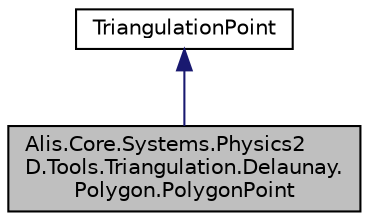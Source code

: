 digraph "Alis.Core.Systems.Physics2D.Tools.Triangulation.Delaunay.Polygon.PolygonPoint"
{
 // LATEX_PDF_SIZE
  edge [fontname="Helvetica",fontsize="10",labelfontname="Helvetica",labelfontsize="10"];
  node [fontname="Helvetica",fontsize="10",shape=record];
  Node1 [label="Alis.Core.Systems.Physics2\lD.Tools.Triangulation.Delaunay.\lPolygon.PolygonPoint",height=0.2,width=0.4,color="black", fillcolor="grey75", style="filled", fontcolor="black",tooltip="The polygon point class"];
  Node2 -> Node1 [dir="back",color="midnightblue",fontsize="10",style="solid",fontname="Helvetica"];
  Node2 [label="TriangulationPoint",height=0.2,width=0.4,color="black", fillcolor="white", style="filled",URL="$class_alis_1_1_core_1_1_systems_1_1_physics2_d_1_1_tools_1_1_triangulation_1_1_delaunay_1_1_triangulation_point.html",tooltip="The triangulation point class"];
}
